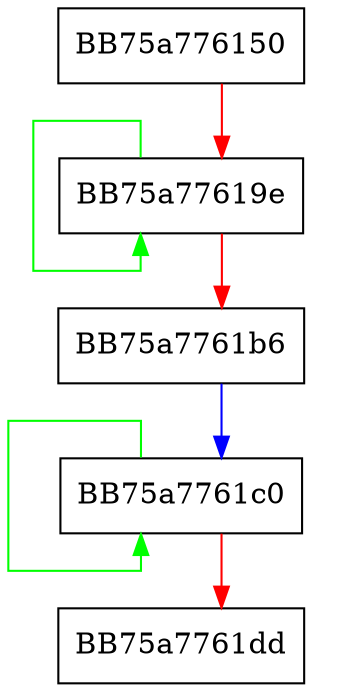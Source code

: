 digraph setSBCS {
  node [shape="box"];
  graph [splines=ortho];
  BB75a776150 -> BB75a77619e [color="red"];
  BB75a77619e -> BB75a77619e [color="green"];
  BB75a77619e -> BB75a7761b6 [color="red"];
  BB75a7761b6 -> BB75a7761c0 [color="blue"];
  BB75a7761c0 -> BB75a7761c0 [color="green"];
  BB75a7761c0 -> BB75a7761dd [color="red"];
}